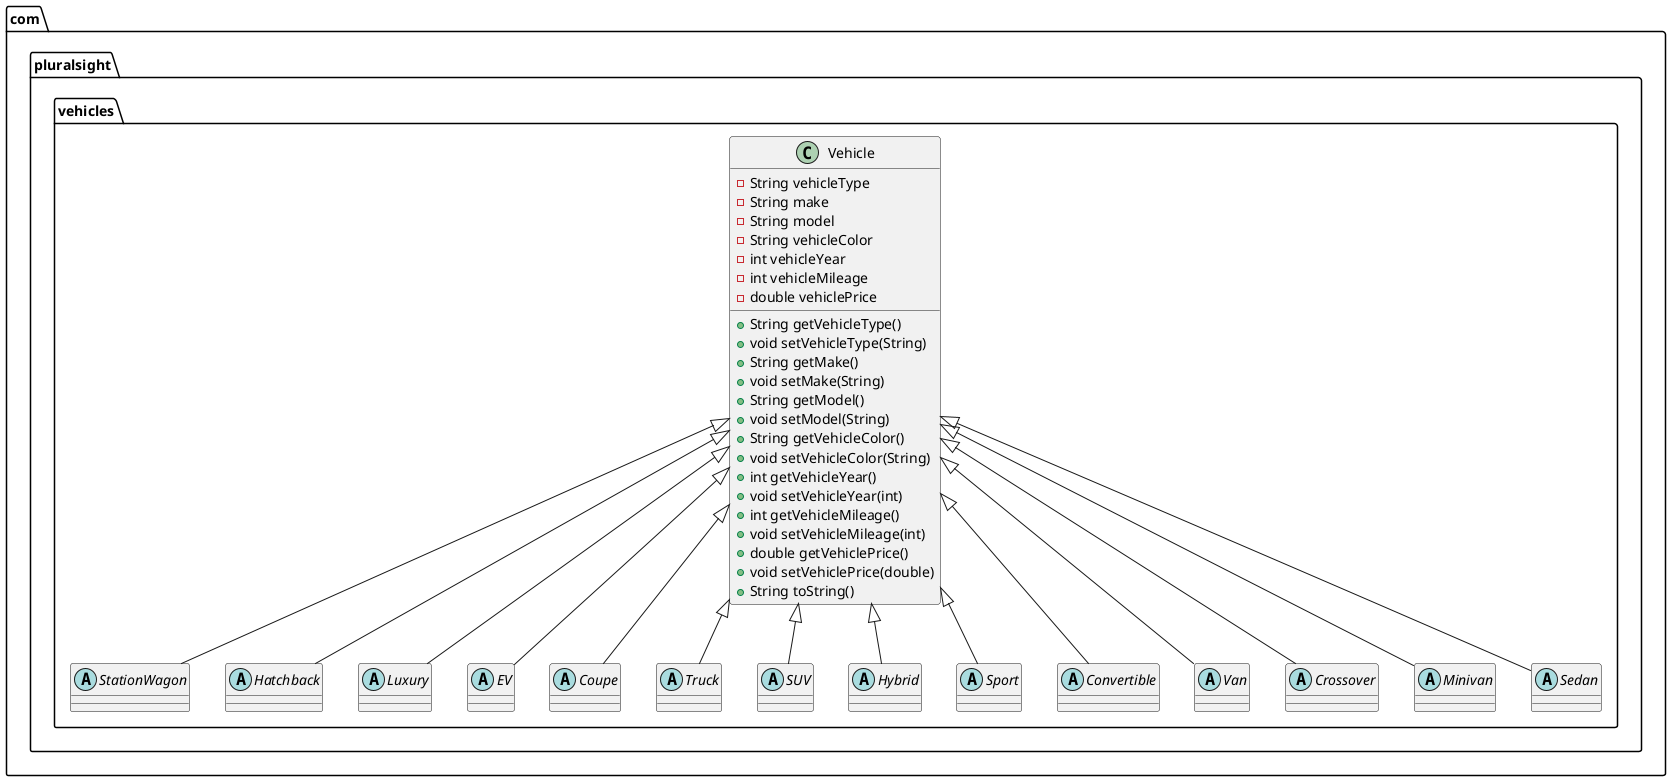 @startuml
abstract class com.pluralsight.vehicles.StationWagon {
}
abstract class com.pluralsight.vehicles.Hatchback {
}
abstract class com.pluralsight.vehicles.Luxury {
}
abstract class com.pluralsight.vehicles.EV {
}
abstract class com.pluralsight.vehicles.Coupe {
}
abstract class com.pluralsight.vehicles.Truck {
}
abstract class com.pluralsight.vehicles.SUV {
}
abstract class com.pluralsight.vehicles.Hybrid {
}
abstract class com.pluralsight.vehicles.Sport {
}
class com.pluralsight.vehicles.Vehicle {
- String vehicleType
- String make
- String model
- String vehicleColor
- int vehicleYear
- int vehicleMileage
- double vehiclePrice
+ String getVehicleType()
+ void setVehicleType(String)
+ String getMake()
+ void setMake(String)
+ String getModel()
+ void setModel(String)
+ String getVehicleColor()
+ void setVehicleColor(String)
+ int getVehicleYear()
+ void setVehicleYear(int)
+ int getVehicleMileage()
+ void setVehicleMileage(int)
+ double getVehiclePrice()
+ void setVehiclePrice(double)
+ String toString()
}


abstract class com.pluralsight.vehicles.Convertible {
}
abstract class com.pluralsight.vehicles.Van {
}
abstract class com.pluralsight.vehicles.Crossover {
}
abstract class com.pluralsight.vehicles.Minivan {
}
abstract class com.pluralsight.vehicles.Sedan {
}


com.pluralsight.vehicles.Vehicle <|-- com.pluralsight.vehicles.StationWagon
com.pluralsight.vehicles.Vehicle <|-- com.pluralsight.vehicles.Hatchback
com.pluralsight.vehicles.Vehicle <|-- com.pluralsight.vehicles.Luxury
com.pluralsight.vehicles.Vehicle <|-- com.pluralsight.vehicles.EV
com.pluralsight.vehicles.Vehicle <|-- com.pluralsight.vehicles.Coupe
com.pluralsight.vehicles.Vehicle <|-- com.pluralsight.vehicles.Truck
com.pluralsight.vehicles.Vehicle <|-- com.pluralsight.vehicles.SUV
com.pluralsight.vehicles.Vehicle <|-- com.pluralsight.vehicles.Hybrid
com.pluralsight.vehicles.Vehicle <|-- com.pluralsight.vehicles.Sport
com.pluralsight.vehicles.Vehicle <|-- com.pluralsight.vehicles.Convertible
com.pluralsight.vehicles.Vehicle <|-- com.pluralsight.vehicles.Van
com.pluralsight.vehicles.Vehicle <|-- com.pluralsight.vehicles.Crossover
com.pluralsight.vehicles.Vehicle <|-- com.pluralsight.vehicles.Minivan
com.pluralsight.vehicles.Vehicle <|-- com.pluralsight.vehicles.Sedan
@enduml